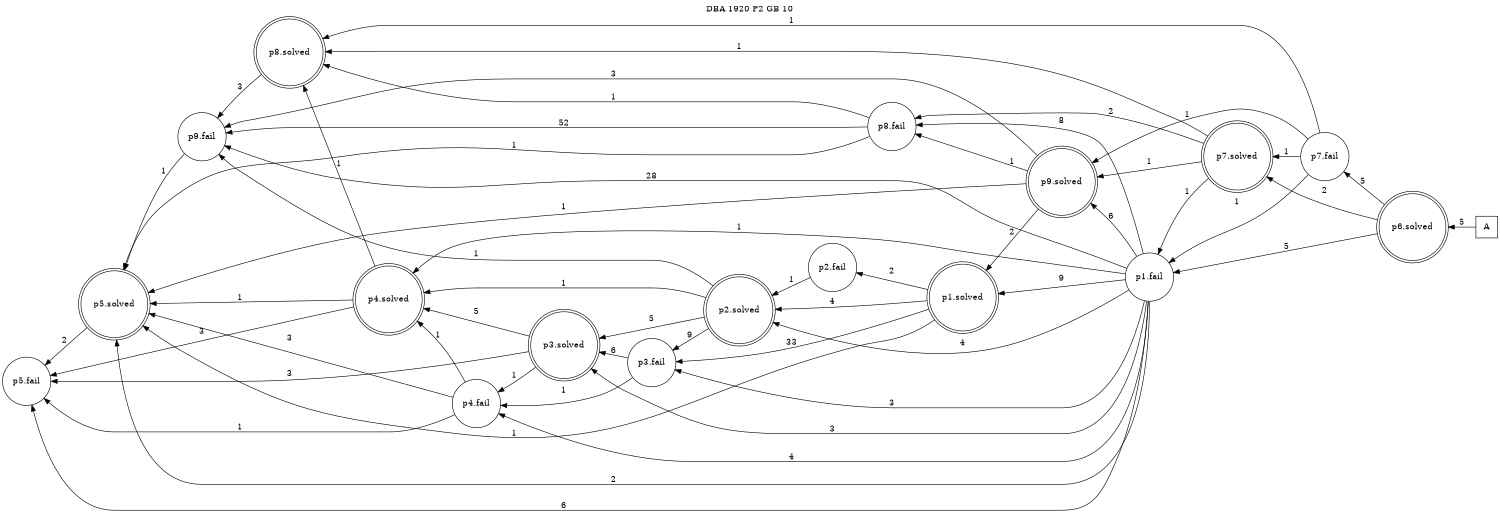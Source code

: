 digraph DBA_1920_P2_GB_10 {
labelloc="tl"
label= " DBA 1920 P2 GB 10 "
rankdir="RL";
graph [ size=" 10 , 10 !"]

"A" [shape="square" label="A"]
"p6.solved" [shape="doublecircle" label="p6.solved"]
"p1.fail" [shape="circle" label="p1.fail"]
"p1.solved" [shape="doublecircle" label="p1.solved"]
"p2.fail" [shape="circle" label="p2.fail"]
"p2.solved" [shape="doublecircle" label="p2.solved"]
"p3.fail" [shape="circle" label="p3.fail"]
"p3.solved" [shape="doublecircle" label="p3.solved"]
"p4.fail" [shape="circle" label="p4.fail"]
"p4.solved" [shape="doublecircle" label="p4.solved"]
"p5.fail" [shape="circle" label="p5.fail"]
"p5.solved" [shape="doublecircle" label="p5.solved"]
"p7.solved" [shape="doublecircle" label="p7.solved"]
"p8.fail" [shape="circle" label="p8.fail"]
"p7.fail" [shape="circle" label="p7.fail"]
"p9.solved" [shape="doublecircle" label="p9.solved"]
"p9.fail" [shape="circle" label="p9.fail"]
"p8.solved" [shape="doublecircle" label="p8.solved"]
"A" -> "p6.solved" [ label=5]
"p6.solved" -> "p1.fail" [ label=5]
"p6.solved" -> "p7.solved" [ label=2]
"p6.solved" -> "p7.fail" [ label=5]
"p1.fail" -> "p1.solved" [ label=9]
"p1.fail" -> "p2.solved" [ label=4]
"p1.fail" -> "p3.fail" [ label=3]
"p1.fail" -> "p3.solved" [ label=3]
"p1.fail" -> "p4.fail" [ label=4]
"p1.fail" -> "p4.solved" [ label=1]
"p1.fail" -> "p5.fail" [ label=6]
"p1.fail" -> "p5.solved" [ label=2]
"p1.fail" -> "p8.fail" [ label=8]
"p1.fail" -> "p9.solved" [ label=6]
"p1.fail" -> "p9.fail" [ label=28]
"p1.solved" -> "p2.fail" [ label=2]
"p1.solved" -> "p2.solved" [ label=4]
"p1.solved" -> "p3.fail" [ label=33]
"p1.solved" -> "p5.solved" [ label=1]
"p2.fail" -> "p2.solved" [ label=1]
"p2.solved" -> "p3.fail" [ label=9]
"p2.solved" -> "p3.solved" [ label=5]
"p2.solved" -> "p4.solved" [ label=1]
"p2.solved" -> "p9.fail" [ label=1]
"p3.fail" -> "p3.solved" [ label=6]
"p3.fail" -> "p4.fail" [ label=1]
"p3.solved" -> "p4.fail" [ label=1]
"p3.solved" -> "p4.solved" [ label=5]
"p3.solved" -> "p5.fail" [ label=3]
"p4.fail" -> "p4.solved" [ label=1]
"p4.fail" -> "p5.fail" [ label=1]
"p4.fail" -> "p5.solved" [ label=3]
"p4.solved" -> "p5.fail" [ label=3]
"p4.solved" -> "p5.solved" [ label=1]
"p4.solved" -> "p8.solved" [ label=1]
"p5.solved" -> "p5.fail" [ label=2]
"p7.solved" -> "p1.fail" [ label=1]
"p7.solved" -> "p8.fail" [ label=2]
"p7.solved" -> "p9.solved" [ label=1]
"p7.solved" -> "p8.solved" [ label=1]
"p8.fail" -> "p5.solved" [ label=1]
"p8.fail" -> "p9.fail" [ label=52]
"p8.fail" -> "p8.solved" [ label=1]
"p7.fail" -> "p1.fail" [ label=1]
"p7.fail" -> "p7.solved" [ label=1]
"p7.fail" -> "p9.solved" [ label=1]
"p7.fail" -> "p8.solved" [ label=1]
"p9.solved" -> "p1.solved" [ label=2]
"p9.solved" -> "p5.solved" [ label=1]
"p9.solved" -> "p8.fail" [ label=1]
"p9.solved" -> "p9.fail" [ label=3]
"p9.fail" -> "p5.solved" [ label=1]
"p8.solved" -> "p9.fail" [ label=3]
}
